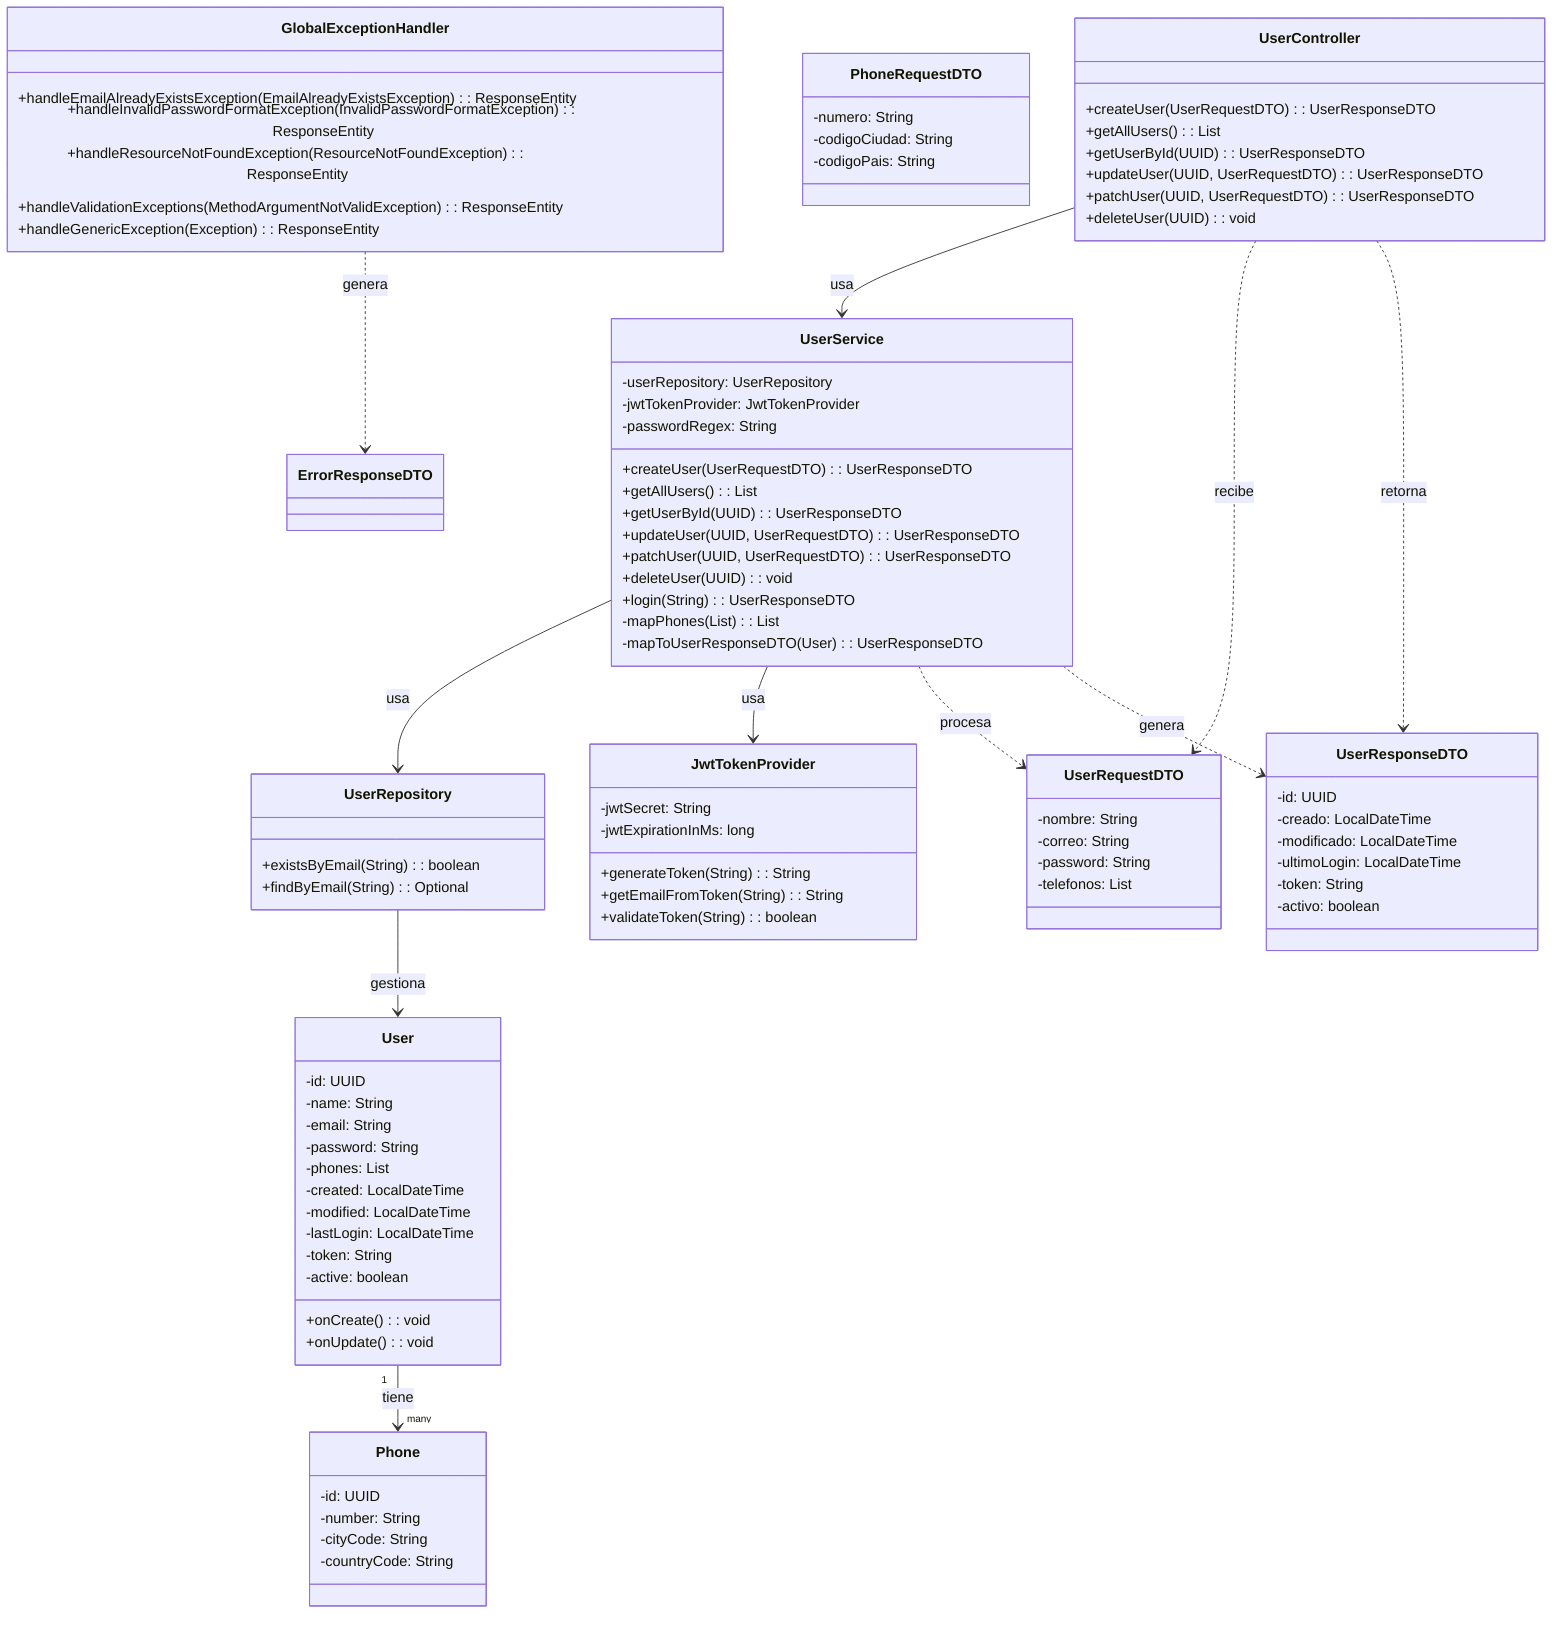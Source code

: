 classDiagram
    class UserController {
        +createUser(UserRequestDTO): UserResponseDTO
        +getAllUsers(): List<UserResponseDTO>
        +getUserById(UUID): UserResponseDTO
        +updateUser(UUID, UserRequestDTO): UserResponseDTO
        +patchUser(UUID, UserRequestDTO): UserResponseDTO
        +deleteUser(UUID): void
    }

    class UserService {
        -userRepository: UserRepository
        -jwtTokenProvider: JwtTokenProvider
        -passwordRegex: String
        +createUser(UserRequestDTO): UserResponseDTO
        +getAllUsers(): List<UserResponseDTO>
        +getUserById(UUID): UserResponseDTO
        +updateUser(UUID, UserRequestDTO): UserResponseDTO
        +patchUser(UUID, UserRequestDTO): UserResponseDTO
        +deleteUser(UUID): void
        +login(String): UserResponseDTO
        -mapPhones(List<PhoneRequestDTO>): List<Phone>
        -mapToUserResponseDTO(User): UserResponseDTO
    }

    class UserRepository {
        +existsByEmail(String): boolean
        +findByEmail(String): Optional<User>
    }

    class JwtTokenProvider {
        -jwtSecret: String
        -jwtExpirationInMs: long
        +generateToken(String): String
        +getEmailFromToken(String): String
        +validateToken(String): boolean
    }

    class User {
        -id: UUID
        -name: String
        -email: String
        -password: String
        -phones: List<Phone>
        -created: LocalDateTime
        -modified: LocalDateTime
        -lastLogin: LocalDateTime
        -token: String
        -active: boolean
        +onCreate(): void
        +onUpdate(): void
    }

    class Phone {
        -id: UUID
        -number: String
        -cityCode: String
        -countryCode: String
    }

    class UserRequestDTO {
        -nombre: String
        -correo: String
        -password: String
        -telefonos: List<PhoneRequestDTO>
    }

    class PhoneRequestDTO {
        -numero: String
        -codigoCiudad: String
        -codigoPais: String
    }

    class UserResponseDTO {
        -id: UUID
        -creado: LocalDateTime
        -modificado: LocalDateTime
        -ultimoLogin: LocalDateTime
        -token: String
        -activo: boolean
    }

    class GlobalExceptionHandler {
        +handleEmailAlreadyExistsException(EmailAlreadyExistsException): ResponseEntity<ErrorResponseDTO>
        +handleInvalidPasswordFormatException(InvalidPasswordFormatException): ResponseEntity<ErrorResponseDTO>
        +handleResourceNotFoundException(ResourceNotFoundException): ResponseEntity<ErrorResponseDTO>
        +handleValidationExceptions(MethodArgumentNotValidException): ResponseEntity<ErrorResponseDTO>
        +handleGenericException(Exception): ResponseEntity<ErrorResponseDTO>
    }

    UserController --> UserService : usa
    UserService --> UserRepository : usa
    UserService --> JwtTokenProvider : usa
    UserRepository --> User : gestiona
    User "1" --> "many" Phone : tiene
    UserController ..> UserRequestDTO : recibe
    UserController ..> UserResponseDTO : retorna
    UserService ..> UserRequestDTO : procesa
    UserService ..> UserResponseDTO : genera
    GlobalExceptionHandler ..> ErrorResponseDTO : genera
